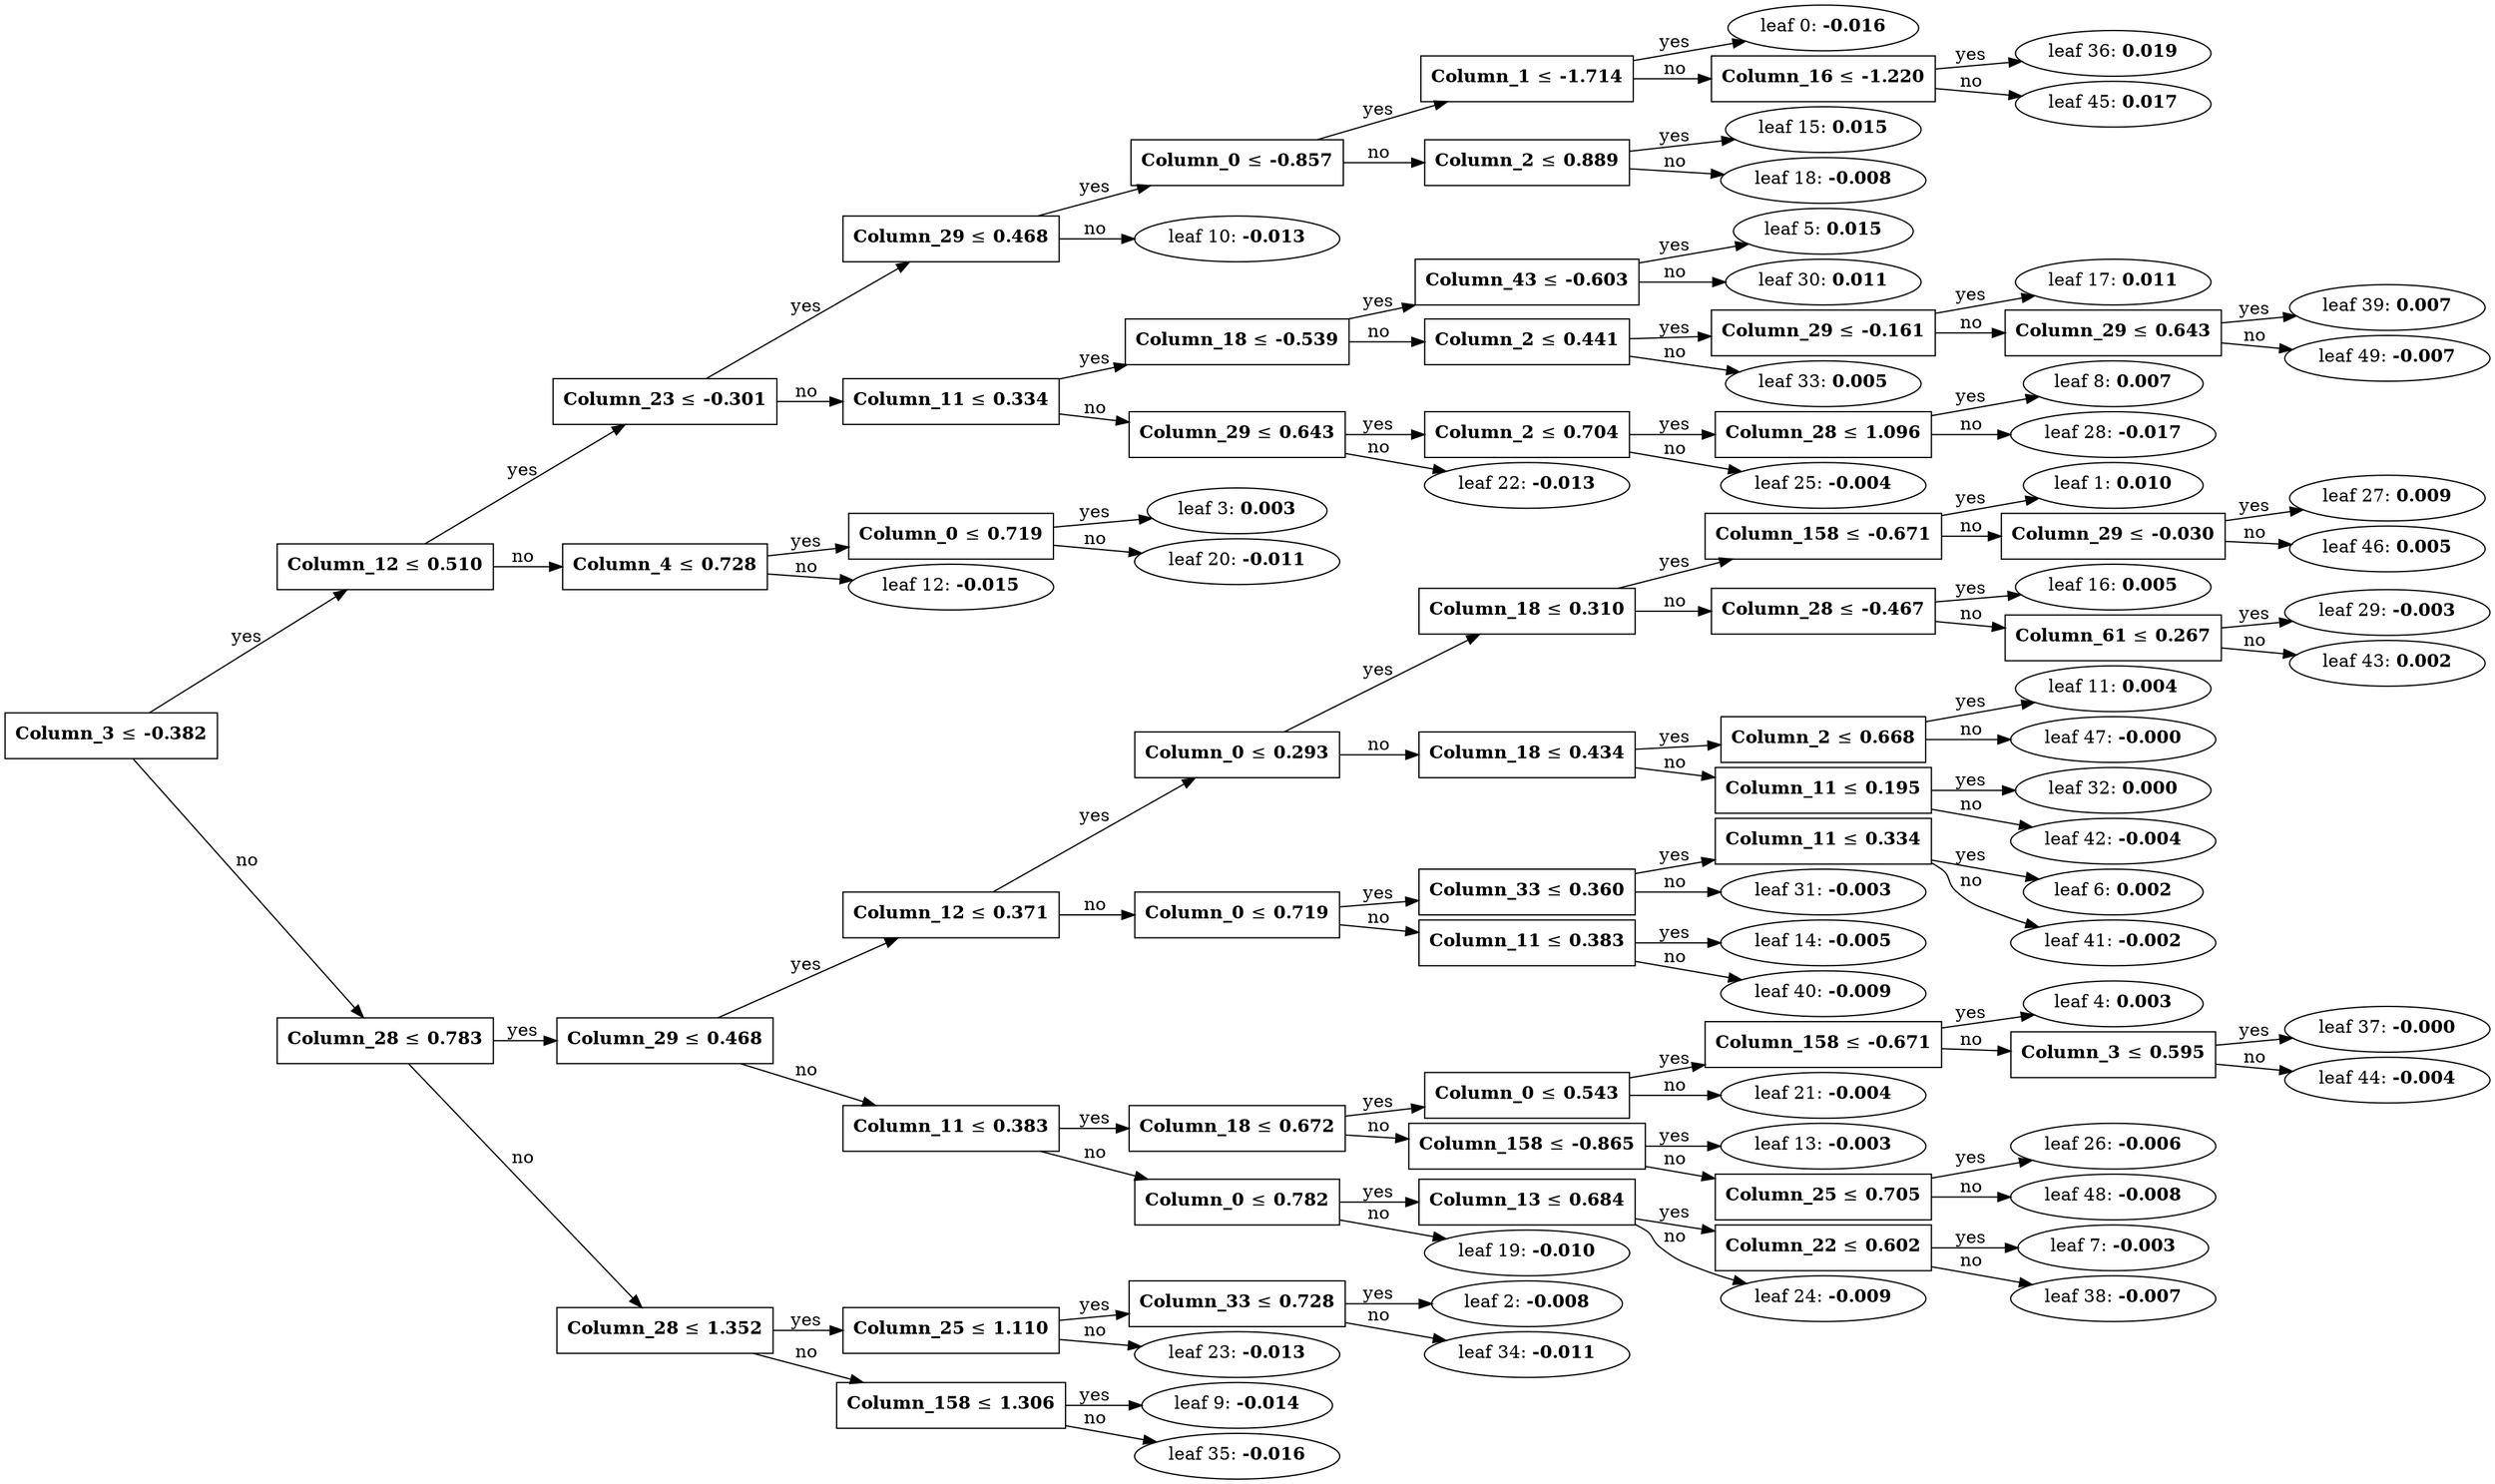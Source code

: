 digraph {
	graph [nodesep=0.05 rankdir=LR ranksep=0.3]
	split0 [label=<<B>Column_3</B> &#8804; <B>-0.382</B>> fillcolor=white shape=rectangle style=""]
	split2 [label=<<B>Column_12</B> &#8804; <B>0.510</B>> fillcolor=white shape=rectangle style=""]
	split4 [label=<<B>Column_23</B> &#8804; <B>-0.301</B>> fillcolor=white shape=rectangle style=""]
	split9 [label=<<B>Column_29</B> &#8804; <B>0.468</B>> fillcolor=white shape=rectangle style=""]
	split14 [label=<<B>Column_0</B> &#8804; <B>-0.857</B>> fillcolor=white shape=rectangle style=""]
	split35 [label=<<B>Column_1</B> &#8804; <B>-1.714</B>> fillcolor=white shape=rectangle style=""]
	leaf0 [label=<leaf 0: <B>-0.016</B>>]
	split35 -> leaf0 [label=yes]
	split44 [label=<<B>Column_16</B> &#8804; <B>-1.220</B>> fillcolor=white shape=rectangle style=""]
	leaf36 [label=<leaf 36: <B>0.019</B>>]
	split44 -> leaf36 [label=yes]
	leaf45 [label=<leaf 45: <B>0.017</B>>]
	split44 -> leaf45 [label=no]
	split35 -> split44 [label=no]
	split14 -> split35 [label=yes]
	split17 [label=<<B>Column_2</B> &#8804; <B>0.889</B>> fillcolor=white shape=rectangle style=""]
	leaf15 [label=<leaf 15: <B>0.015</B>>]
	split17 -> leaf15 [label=yes]
	leaf18 [label=<leaf 18: <B>-0.008</B>>]
	split17 -> leaf18 [label=no]
	split14 -> split17 [label=no]
	split9 -> split14 [label=yes]
	leaf10 [label=<leaf 10: <B>-0.013</B>>]
	split9 -> leaf10 [label=no]
	split4 -> split9 [label=yes]
	split7 [label=<<B>Column_11</B> &#8804; <B>0.334</B>> fillcolor=white shape=rectangle style=""]
	split16 [label=<<B>Column_18</B> &#8804; <B>-0.539</B>> fillcolor=white shape=rectangle style=""]
	split29 [label=<<B>Column_43</B> &#8804; <B>-0.603</B>> fillcolor=white shape=rectangle style=""]
	leaf5 [label=<leaf 5: <B>0.015</B>>]
	split29 -> leaf5 [label=yes]
	leaf30 [label=<leaf 30: <B>0.011</B>>]
	split29 -> leaf30 [label=no]
	split16 -> split29 [label=yes]
	split32 [label=<<B>Column_2</B> &#8804; <B>0.441</B>> fillcolor=white shape=rectangle style=""]
	split38 [label=<<B>Column_29</B> &#8804; <B>-0.161</B>> fillcolor=white shape=rectangle style=""]
	leaf17 [label=<leaf 17: <B>0.011</B>>]
	split38 -> leaf17 [label=yes]
	split48 [label=<<B>Column_29</B> &#8804; <B>0.643</B>> fillcolor=white shape=rectangle style=""]
	leaf39 [label=<leaf 39: <B>0.007</B>>]
	split48 -> leaf39 [label=yes]
	leaf49 [label=<leaf 49: <B>-0.007</B>>]
	split48 -> leaf49 [label=no]
	split38 -> split48 [label=no]
	split32 -> split38 [label=yes]
	leaf33 [label=<leaf 33: <B>0.005</B>>]
	split32 -> leaf33 [label=no]
	split16 -> split32 [label=no]
	split7 -> split16 [label=yes]
	split21 [label=<<B>Column_29</B> &#8804; <B>0.643</B>> fillcolor=white shape=rectangle style=""]
	split24 [label=<<B>Column_2</B> &#8804; <B>0.704</B>> fillcolor=white shape=rectangle style=""]
	split27 [label=<<B>Column_28</B> &#8804; <B>1.096</B>> fillcolor=white shape=rectangle style=""]
	leaf8 [label=<leaf 8: <B>0.007</B>>]
	split27 -> leaf8 [label=yes]
	leaf28 [label=<leaf 28: <B>-0.017</B>>]
	split27 -> leaf28 [label=no]
	split24 -> split27 [label=yes]
	leaf25 [label=<leaf 25: <B>-0.004</B>>]
	split24 -> leaf25 [label=no]
	split21 -> split24 [label=yes]
	leaf22 [label=<leaf 22: <B>-0.013</B>>]
	split21 -> leaf22 [label=no]
	split7 -> split21 [label=no]
	split4 -> split7 [label=no]
	split2 -> split4 [label=yes]
	split11 [label=<<B>Column_4</B> &#8804; <B>0.728</B>> fillcolor=white shape=rectangle style=""]
	split19 [label=<<B>Column_0</B> &#8804; <B>0.719</B>> fillcolor=white shape=rectangle style=""]
	leaf3 [label=<leaf 3: <B>0.003</B>>]
	split19 -> leaf3 [label=yes]
	leaf20 [label=<leaf 20: <B>-0.011</B>>]
	split19 -> leaf20 [label=no]
	split11 -> split19 [label=yes]
	leaf12 [label=<leaf 12: <B>-0.015</B>>]
	split11 -> leaf12 [label=no]
	split2 -> split11 [label=no]
	split0 -> split2 [label=yes]
	split1 [label=<<B>Column_28</B> &#8804; <B>0.783</B>> fillcolor=white shape=rectangle style=""]
	split3 [label=<<B>Column_29</B> &#8804; <B>0.468</B>> fillcolor=white shape=rectangle style=""]
	split5 [label=<<B>Column_12</B> &#8804; <B>0.371</B>> fillcolor=white shape=rectangle style=""]
	split10 [label=<<B>Column_0</B> &#8804; <B>0.293</B>> fillcolor=white shape=rectangle style=""]
	split15 [label=<<B>Column_18</B> &#8804; <B>0.310</B>> fillcolor=white shape=rectangle style=""]
	split26 [label=<<B>Column_158</B> &#8804; <B>-0.671</B>> fillcolor=white shape=rectangle style=""]
	leaf1 [label=<leaf 1: <B>0.010</B>>]
	split26 -> leaf1 [label=yes]
	split45 [label=<<B>Column_29</B> &#8804; <B>-0.030</B>> fillcolor=white shape=rectangle style=""]
	leaf27 [label=<leaf 27: <B>0.009</B>>]
	split45 -> leaf27 [label=yes]
	leaf46 [label=<leaf 46: <B>0.005</B>>]
	split45 -> leaf46 [label=no]
	split26 -> split45 [label=no]
	split15 -> split26 [label=yes]
	split28 [label=<<B>Column_28</B> &#8804; <B>-0.467</B>> fillcolor=white shape=rectangle style=""]
	leaf16 [label=<leaf 16: <B>0.005</B>>]
	split28 -> leaf16 [label=yes]
	split42 [label=<<B>Column_61</B> &#8804; <B>0.267</B>> fillcolor=white shape=rectangle style=""]
	leaf29 [label=<leaf 29: <B>-0.003</B>>]
	split42 -> leaf29 [label=yes]
	leaf43 [label=<leaf 43: <B>0.002</B>>]
	split42 -> leaf43 [label=no]
	split28 -> split42 [label=no]
	split15 -> split28 [label=no]
	split10 -> split15 [label=yes]
	split31 [label=<<B>Column_18</B> &#8804; <B>0.434</B>> fillcolor=white shape=rectangle style=""]
	split46 [label=<<B>Column_2</B> &#8804; <B>0.668</B>> fillcolor=white shape=rectangle style=""]
	leaf11 [label=<leaf 11: <B>0.004</B>>]
	split46 -> leaf11 [label=yes]
	leaf47 [label=<leaf 47: <B>-0.000</B>>]
	split46 -> leaf47 [label=no]
	split31 -> split46 [label=yes]
	split41 [label=<<B>Column_11</B> &#8804; <B>0.195</B>> fillcolor=white shape=rectangle style=""]
	leaf32 [label=<leaf 32: <B>0.000</B>>]
	split41 -> leaf32 [label=yes]
	leaf42 [label=<leaf 42: <B>-0.004</B>>]
	split41 -> leaf42 [label=no]
	split31 -> split41 [label=no]
	split10 -> split31 [label=no]
	split5 -> split10 [label=yes]
	split13 [label=<<B>Column_0</B> &#8804; <B>0.719</B>> fillcolor=white shape=rectangle style=""]
	split30 [label=<<B>Column_33</B> &#8804; <B>0.360</B>> fillcolor=white shape=rectangle style=""]
	split40 [label=<<B>Column_11</B> &#8804; <B>0.334</B>> fillcolor=white shape=rectangle style=""]
	leaf6 [label=<leaf 6: <B>0.002</B>>]
	split40 -> leaf6 [label=yes]
	leaf41 [label=<leaf 41: <B>-0.002</B>>]
	split40 -> leaf41 [label=no]
	split30 -> split40 [label=yes]
	leaf31 [label=<leaf 31: <B>-0.003</B>>]
	split30 -> leaf31 [label=no]
	split13 -> split30 [label=yes]
	split39 [label=<<B>Column_11</B> &#8804; <B>0.383</B>> fillcolor=white shape=rectangle style=""]
	leaf14 [label=<leaf 14: <B>-0.005</B>>]
	split39 -> leaf14 [label=yes]
	leaf40 [label=<leaf 40: <B>-0.009</B>>]
	split39 -> leaf40 [label=no]
	split13 -> split39 [label=no]
	split5 -> split13 [label=no]
	split3 -> split5 [label=yes]
	split6 [label=<<B>Column_11</B> &#8804; <B>0.383</B>> fillcolor=white shape=rectangle style=""]
	split12 [label=<<B>Column_18</B> &#8804; <B>0.672</B>> fillcolor=white shape=rectangle style=""]
	split20 [label=<<B>Column_0</B> &#8804; <B>0.543</B>> fillcolor=white shape=rectangle style=""]
	split36 [label=<<B>Column_158</B> &#8804; <B>-0.671</B>> fillcolor=white shape=rectangle style=""]
	leaf4 [label=<leaf 4: <B>0.003</B>>]
	split36 -> leaf4 [label=yes]
	split43 [label=<<B>Column_3</B> &#8804; <B>0.595</B>> fillcolor=white shape=rectangle style=""]
	leaf37 [label=<leaf 37: <B>-0.000</B>>]
	split43 -> leaf37 [label=yes]
	leaf44 [label=<leaf 44: <B>-0.004</B>>]
	split43 -> leaf44 [label=no]
	split36 -> split43 [label=no]
	split20 -> split36 [label=yes]
	leaf21 [label=<leaf 21: <B>-0.004</B>>]
	split20 -> leaf21 [label=no]
	split12 -> split20 [label=yes]
	split25 [label=<<B>Column_158</B> &#8804; <B>-0.865</B>> fillcolor=white shape=rectangle style=""]
	leaf13 [label=<leaf 13: <B>-0.003</B>>]
	split25 -> leaf13 [label=yes]
	split47 [label=<<B>Column_25</B> &#8804; <B>0.705</B>> fillcolor=white shape=rectangle style=""]
	leaf26 [label=<leaf 26: <B>-0.006</B>>]
	split47 -> leaf26 [label=yes]
	leaf48 [label=<leaf 48: <B>-0.008</B>>]
	split47 -> leaf48 [label=no]
	split25 -> split47 [label=no]
	split12 -> split25 [label=no]
	split6 -> split12 [label=yes]
	split18 [label=<<B>Column_0</B> &#8804; <B>0.782</B>> fillcolor=white shape=rectangle style=""]
	split23 [label=<<B>Column_13</B> &#8804; <B>0.684</B>> fillcolor=white shape=rectangle style=""]
	split37 [label=<<B>Column_22</B> &#8804; <B>0.602</B>> fillcolor=white shape=rectangle style=""]
	leaf7 [label=<leaf 7: <B>-0.003</B>>]
	split37 -> leaf7 [label=yes]
	leaf38 [label=<leaf 38: <B>-0.007</B>>]
	split37 -> leaf38 [label=no]
	split23 -> split37 [label=yes]
	leaf24 [label=<leaf 24: <B>-0.009</B>>]
	split23 -> leaf24 [label=no]
	split18 -> split23 [label=yes]
	leaf19 [label=<leaf 19: <B>-0.010</B>>]
	split18 -> leaf19 [label=no]
	split6 -> split18 [label=no]
	split3 -> split6 [label=no]
	split1 -> split3 [label=yes]
	split8 [label=<<B>Column_28</B> &#8804; <B>1.352</B>> fillcolor=white shape=rectangle style=""]
	split22 [label=<<B>Column_25</B> &#8804; <B>1.110</B>> fillcolor=white shape=rectangle style=""]
	split33 [label=<<B>Column_33</B> &#8804; <B>0.728</B>> fillcolor=white shape=rectangle style=""]
	leaf2 [label=<leaf 2: <B>-0.008</B>>]
	split33 -> leaf2 [label=yes]
	leaf34 [label=<leaf 34: <B>-0.011</B>>]
	split33 -> leaf34 [label=no]
	split22 -> split33 [label=yes]
	leaf23 [label=<leaf 23: <B>-0.013</B>>]
	split22 -> leaf23 [label=no]
	split8 -> split22 [label=yes]
	split34 [label=<<B>Column_158</B> &#8804; <B>1.306</B>> fillcolor=white shape=rectangle style=""]
	leaf9 [label=<leaf 9: <B>-0.014</B>>]
	split34 -> leaf9 [label=yes]
	leaf35 [label=<leaf 35: <B>-0.016</B>>]
	split34 -> leaf35 [label=no]
	split8 -> split34 [label=no]
	split1 -> split8 [label=no]
	split0 -> split1 [label=no]
}
